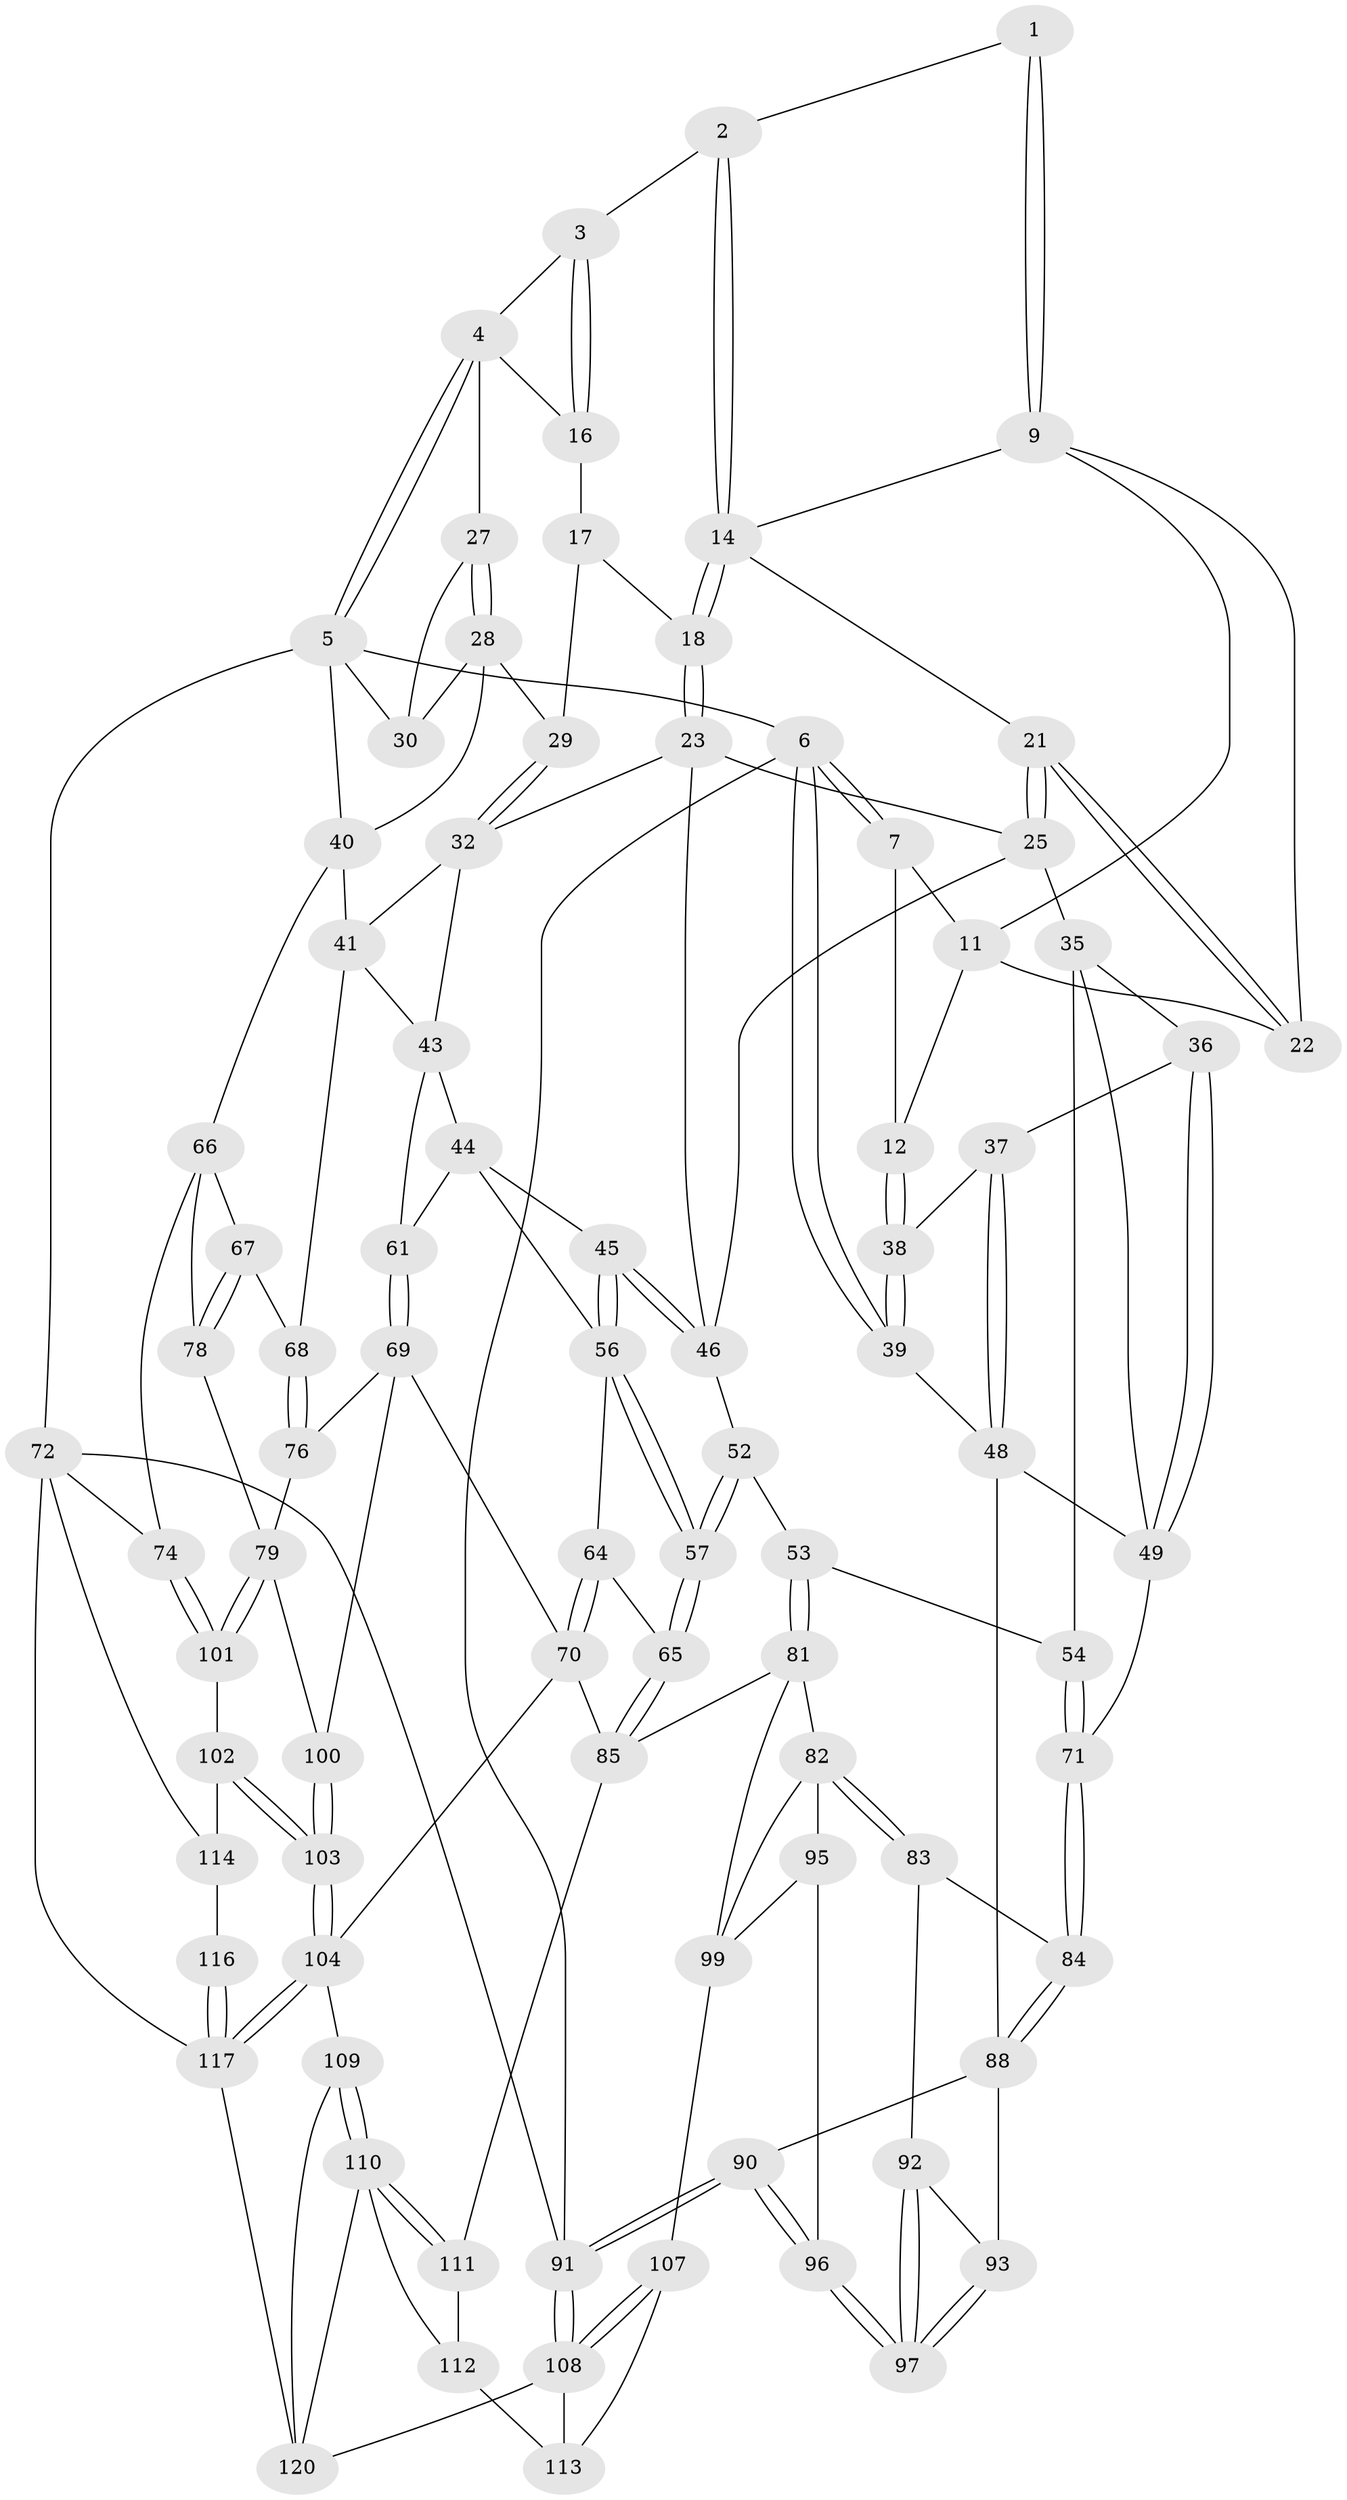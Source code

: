 // Generated by graph-tools (version 1.1) at 2025/52/02/27/25 19:52:44]
// undirected, 85 vertices, 192 edges
graph export_dot {
graph [start="1"]
  node [color=gray90,style=filled];
  1 [pos="+0.44281701890563796+0"];
  2 [pos="+0.4867024467344781+0"];
  3 [pos="+0.5700016466558329+0"];
  4 [pos="+0.8024220667164375+0",super="+19"];
  5 [pos="+1+0",super="+31"];
  6 [pos="+0+0"];
  7 [pos="+0+0",super="+8"];
  9 [pos="+0.3774186580003155+0.037527407592257256",super="+10"];
  11 [pos="+0.3178610476312707+0",super="+13"];
  12 [pos="+0.19378468272681743+0.11797024094441665"];
  14 [pos="+0.42776394601681283+0.05366422958941425",super="+15"];
  16 [pos="+0.5785574559621782+0",super="+20"];
  17 [pos="+0.5285201805724956+0.06506394413754481",super="+26"];
  18 [pos="+0.48674548675389556+0.10243090926622475"];
  21 [pos="+0.34775083913368204+0.1816404719996288"];
  22 [pos="+0.29676422014666937+0.14148128615293173"];
  23 [pos="+0.44347468747521923+0.20650964711034184",super="+24"];
  25 [pos="+0.37605437533489167+0.2077541797518038",super="+34"];
  27 [pos="+0.8240745752467042+0.06517965666689034"];
  28 [pos="+0.8028762193542544+0.17479449616961076",super="+33"];
  29 [pos="+0.6468217871092132+0.19414669789031894"];
  30 [pos="+0.9601675528938755+0.10218231063353506"];
  32 [pos="+0.6311050899220921+0.23048299353736598",super="+42"];
  35 [pos="+0.2444964303336695+0.3568058713632472",super="+55"];
  36 [pos="+0.2019835444004397+0.34308751814552946"];
  37 [pos="+0.1440406104152162+0.2774278768648901"];
  38 [pos="+0.17109243148437753+0.15587482911080544"];
  39 [pos="+0+0.19957048531658214"];
  40 [pos="+0.8730595208905587+0.3498718843926414",super="+60"];
  41 [pos="+0.8434143293872164+0.37668849409272814",super="+58"];
  43 [pos="+0.602724849364714+0.3747993053285332",super="+59"];
  44 [pos="+0.5774831608208061+0.38416930360550516",super="+62"];
  45 [pos="+0.4726024827558776+0.38507472914346236"];
  46 [pos="+0.45414966122005207+0.36735225792100473",super="+47"];
  48 [pos="+0+0.3748907338970542",super="+51"];
  49 [pos="+0.08048049850164417+0.5053428077653598",super="+50"];
  52 [pos="+0.3301207625763596+0.5387235501654979"];
  53 [pos="+0.30858788323689695+0.539892904255147"];
  54 [pos="+0.29226293128844866+0.5268057518312156"];
  56 [pos="+0.4603580609420217+0.46986466110710634",super="+63"];
  57 [pos="+0.3761471242763487+0.5531776796154293"];
  61 [pos="+0.6427637431181071+0.6022147250414167"];
  64 [pos="+0.5092172373294044+0.6356786810526466"];
  65 [pos="+0.42646515751494923+0.632211344534445"];
  66 [pos="+1+0.5258052176553694",super="+75"];
  67 [pos="+0.9131726740984406+0.5272063167319013"];
  68 [pos="+0.8692735781314422+0.5086114761708566"];
  69 [pos="+0.6406280683130621+0.653373261827979",super="+77"];
  70 [pos="+0.5982563448120825+0.6642308762831883",super="+98"];
  71 [pos="+0.09622232755497459+0.5415099368765163"];
  72 [pos="+1+1",super="+73"];
  74 [pos="+1+0.7656762292596511"];
  76 [pos="+0.8449133463486319+0.5874666315056508"];
  78 [pos="+1+0.6621257556299714"];
  79 [pos="+0.9108839317246611+0.695690101498054",super="+80"];
  81 [pos="+0.23476576702148708+0.6570612964889085",super="+87"];
  82 [pos="+0.19095432611939514+0.6505694495741206",super="+94"];
  83 [pos="+0.11952509630897792+0.6064326466711498"];
  84 [pos="+0.1016091879362051+0.5624672315213445"];
  85 [pos="+0.3625833913371279+0.7449187333879511",super="+86"];
  88 [pos="+0+0.688214014203015",super="+89"];
  90 [pos="+0+1"];
  91 [pos="+0+1"];
  92 [pos="+0.08183767444466016+0.6654672107550074"];
  93 [pos="+0+0.6854945350915345"];
  95 [pos="+0.10657471350413064+0.7855674460579123"];
  96 [pos="+0.0960846755050398+0.7861743353224956"];
  97 [pos="+0.08953566829568961+0.7580397155729749"];
  99 [pos="+0.29619486877289847+0.7781843821936921",super="+106"];
  100 [pos="+0.748509618948148+0.8097061157298794"];
  101 [pos="+0.9492389449474482+0.796476257296282"];
  102 [pos="+0.9235137254083899+0.8538129929700998"];
  103 [pos="+0.750583789292988+0.8483807052180949"];
  104 [pos="+0.6876880935630353+1",super="+105"];
  107 [pos="+0.18173090071429984+0.8962977557655452"];
  108 [pos="+0+1",super="+119"];
  109 [pos="+0.3970467213908251+0.9121470492827759"];
  110 [pos="+0.3761055468797389+0.8969127273068833",super="+118"];
  111 [pos="+0.31930042054968205+0.8025396415427201"];
  112 [pos="+0.25247811881537785+0.9189116578689467"];
  113 [pos="+0.24319818392217274+0.9209497575978445"];
  114 [pos="+1+0.9215544150955755",super="+115"];
  116 [pos="+0.8876947512403913+0.9548386669671292"];
  117 [pos="+0.6938420419857794+1",super="+122"];
  120 [pos="+0.254363553920911+1",super="+121"];
  1 -- 2;
  1 -- 9;
  1 -- 9;
  2 -- 3;
  2 -- 14;
  2 -- 14;
  3 -- 4;
  3 -- 16;
  3 -- 16;
  4 -- 5;
  4 -- 5;
  4 -- 27;
  4 -- 16;
  5 -- 6;
  5 -- 72;
  5 -- 40;
  5 -- 30;
  6 -- 7;
  6 -- 7;
  6 -- 39;
  6 -- 39;
  6 -- 91;
  7 -- 12;
  7 -- 11;
  9 -- 11;
  9 -- 22;
  9 -- 14;
  11 -- 12;
  11 -- 22;
  12 -- 38;
  12 -- 38;
  14 -- 18;
  14 -- 18;
  14 -- 21;
  16 -- 17 [weight=2];
  17 -- 18;
  17 -- 29;
  18 -- 23;
  18 -- 23;
  21 -- 22;
  21 -- 22;
  21 -- 25;
  21 -- 25;
  23 -- 32;
  23 -- 25;
  23 -- 46;
  25 -- 35;
  25 -- 46;
  27 -- 28;
  27 -- 28;
  27 -- 30;
  28 -- 29;
  28 -- 40;
  28 -- 30;
  29 -- 32;
  29 -- 32;
  32 -- 41;
  32 -- 43;
  35 -- 36;
  35 -- 49;
  35 -- 54;
  36 -- 37;
  36 -- 49;
  36 -- 49;
  37 -- 38;
  37 -- 48;
  37 -- 48;
  38 -- 39;
  38 -- 39;
  39 -- 48;
  40 -- 41;
  40 -- 66;
  41 -- 68;
  41 -- 43;
  43 -- 44;
  43 -- 61;
  44 -- 45;
  44 -- 61;
  44 -- 56;
  45 -- 46;
  45 -- 46;
  45 -- 56;
  45 -- 56;
  46 -- 52;
  48 -- 49;
  48 -- 88;
  49 -- 71;
  52 -- 53;
  52 -- 57;
  52 -- 57;
  53 -- 54;
  53 -- 81;
  53 -- 81;
  54 -- 71;
  54 -- 71;
  56 -- 57;
  56 -- 57;
  56 -- 64;
  57 -- 65;
  57 -- 65;
  61 -- 69;
  61 -- 69;
  64 -- 65;
  64 -- 70;
  64 -- 70;
  65 -- 85;
  65 -- 85;
  66 -- 67;
  66 -- 74;
  66 -- 78;
  67 -- 68;
  67 -- 78;
  67 -- 78;
  68 -- 76;
  68 -- 76;
  69 -- 70;
  69 -- 100;
  69 -- 76;
  70 -- 85;
  70 -- 104;
  71 -- 84;
  71 -- 84;
  72 -- 91;
  72 -- 74;
  72 -- 114;
  72 -- 117;
  74 -- 101;
  74 -- 101;
  76 -- 79;
  78 -- 79;
  79 -- 101;
  79 -- 101;
  79 -- 100;
  81 -- 82;
  81 -- 99;
  81 -- 85;
  82 -- 83;
  82 -- 83;
  82 -- 99;
  82 -- 95;
  83 -- 84;
  83 -- 92;
  84 -- 88;
  84 -- 88;
  85 -- 111;
  88 -- 93;
  88 -- 90;
  90 -- 91;
  90 -- 91;
  90 -- 96;
  90 -- 96;
  91 -- 108;
  91 -- 108;
  92 -- 93;
  92 -- 97;
  92 -- 97;
  93 -- 97;
  93 -- 97;
  95 -- 96;
  95 -- 99;
  96 -- 97;
  96 -- 97;
  99 -- 107;
  100 -- 103;
  100 -- 103;
  101 -- 102;
  102 -- 103;
  102 -- 103;
  102 -- 114;
  103 -- 104;
  103 -- 104;
  104 -- 117;
  104 -- 117;
  104 -- 109;
  107 -- 108;
  107 -- 108;
  107 -- 113;
  108 -- 120;
  108 -- 113;
  109 -- 110;
  109 -- 110;
  109 -- 120;
  110 -- 111;
  110 -- 111;
  110 -- 112;
  110 -- 120;
  111 -- 112;
  112 -- 113;
  114 -- 116 [weight=2];
  116 -- 117;
  116 -- 117;
  117 -- 120;
}
